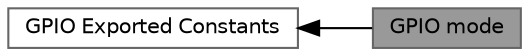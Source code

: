 digraph "GPIO mode"
{
 // LATEX_PDF_SIZE
  bgcolor="transparent";
  edge [fontname=Helvetica,fontsize=10,labelfontname=Helvetica,labelfontsize=10];
  node [fontname=Helvetica,fontsize=10,shape=box,height=0.2,width=0.4];
  rankdir=LR;
  Node2 [id="Node000002",label="GPIO Exported Constants",height=0.2,width=0.4,color="grey40", fillcolor="white", style="filled",URL="$group___g_p_i_o___exported___constants.html",tooltip=" "];
  Node1 [id="Node000001",label="GPIO mode",height=0.2,width=0.4,color="gray40", fillcolor="grey60", style="filled", fontcolor="black",tooltip="GPIO Configuration Mode Elements values convention: 0x00WX00YZ."];
  Node2->Node1 [shape=plaintext, dir="back", style="solid"];
}
